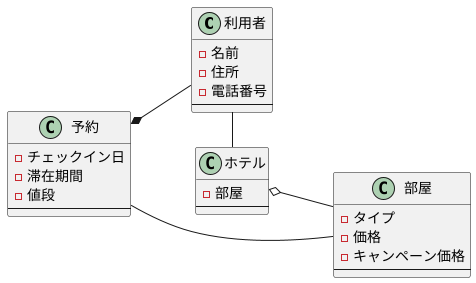 @startuml 演習3-3
left to right direction
class 利用者 {
- 名前
- 住所
- 電話番号
---
}
class ホテル {
- 部屋
---
}
class 部屋 {
- タイプ
- 価格
- キャンペーン価格
---
}
class 予約 {
- チェックイン日
- 滞在期間
- 値段
---
}
ホテル o-- 部屋
ホテル -left- 利用者
予約 *-- 利用者
予約 -- 部屋
@enduml